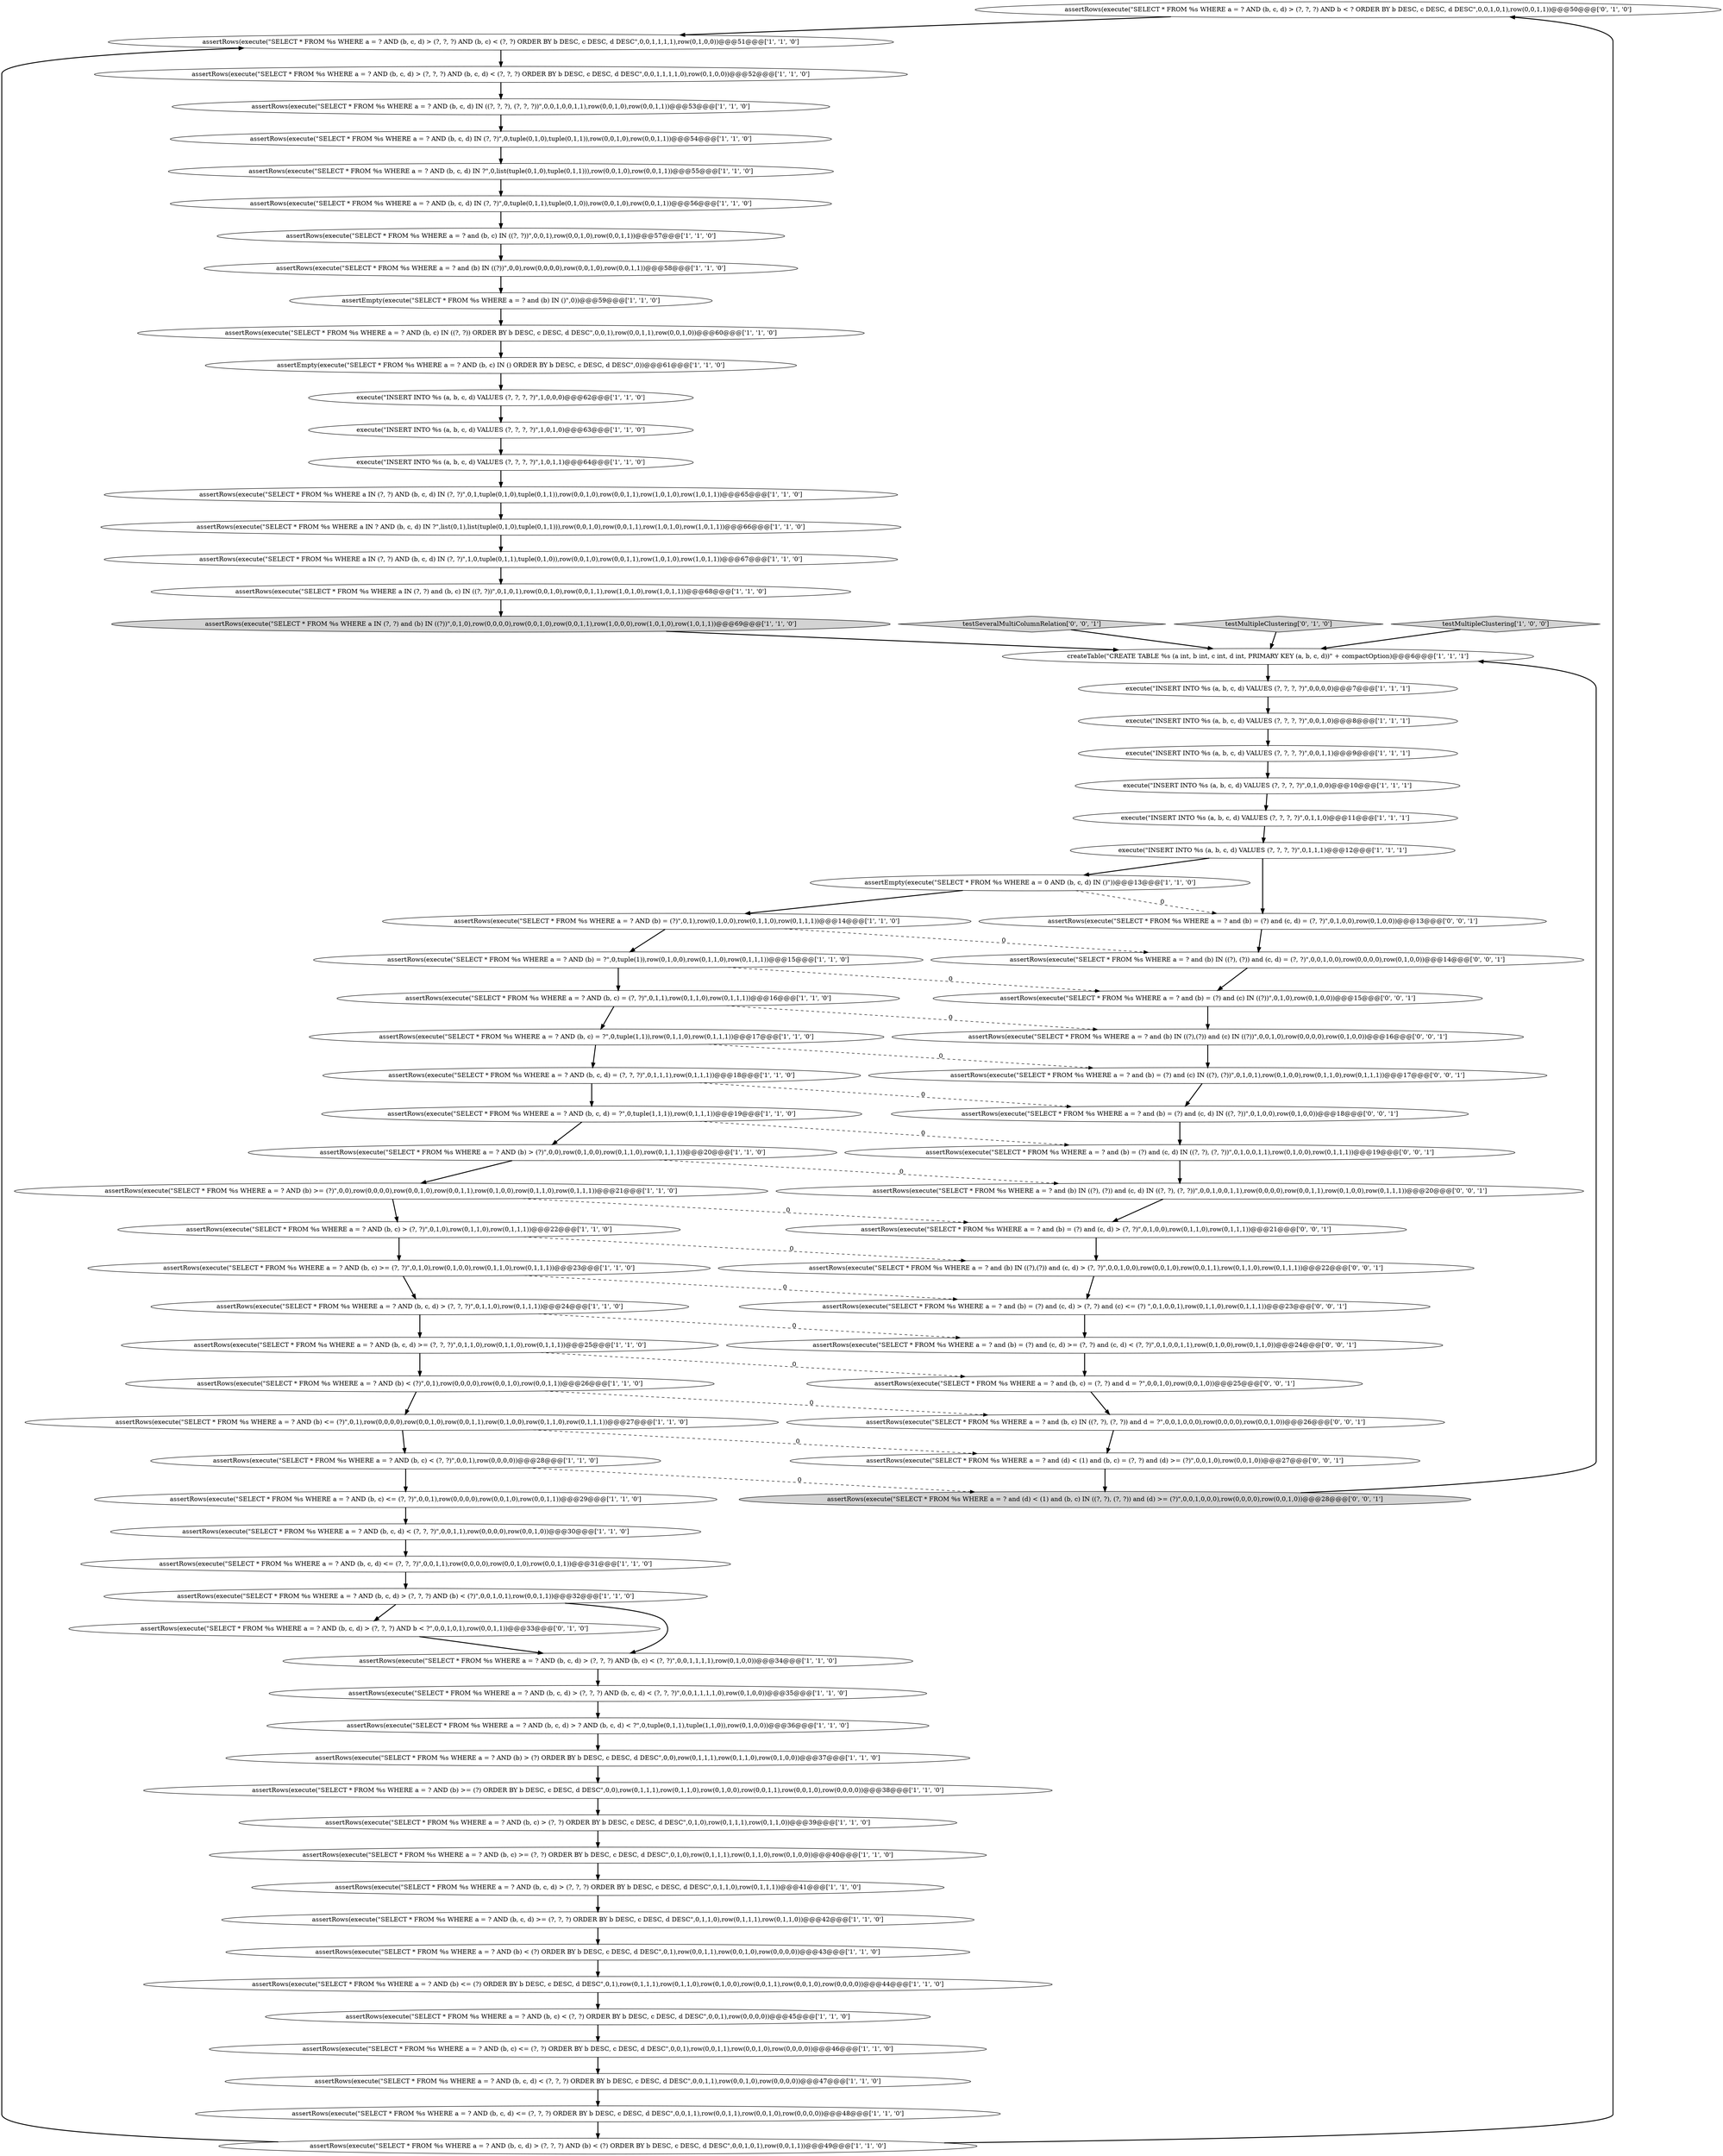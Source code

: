 digraph {
63 [style = filled, label = "assertRows(execute(\"SELECT * FROM %s WHERE a = ? AND (b, c, d) > (?, ?, ?) AND b < ? ORDER BY b DESC, c DESC, d DESC\",0,0,1,0,1),row(0,0,1,1))@@@50@@@['0', '1', '0']", fillcolor = white, shape = ellipse image = "AAA1AAABBB2BBB"];
61 [style = filled, label = "assertRows(execute(\"SELECT * FROM %s WHERE a = ? AND (b, c, d) = ?\",0,tuple(1,1,1)),row(0,1,1,1))@@@19@@@['1', '1', '0']", fillcolor = white, shape = ellipse image = "AAA0AAABBB1BBB"];
80 [style = filled, label = "assertRows(execute(\"SELECT * FROM %s WHERE a = ? and (d) < (1) and (b, c) = (?, ?) and (d) >= (?)\",0,0,1,0),row(0,0,1,0))@@@27@@@['0', '0', '1']", fillcolor = white, shape = ellipse image = "AAA0AAABBB3BBB"];
15 [style = filled, label = "execute(\"INSERT INTO %s (a, b, c, d) VALUES (?, ?, ?, ?)\",0,0,1,1)@@@9@@@['1', '1', '1']", fillcolor = white, shape = ellipse image = "AAA0AAABBB1BBB"];
72 [style = filled, label = "assertRows(execute(\"SELECT * FROM %s WHERE a = ? and (b) = (?) and (c, d) = (?, ?)\",0,1,0,0),row(0,1,0,0))@@@13@@@['0', '0', '1']", fillcolor = white, shape = ellipse image = "AAA0AAABBB3BBB"];
28 [style = filled, label = "execute(\"INSERT INTO %s (a, b, c, d) VALUES (?, ?, ?, ?)\",0,0,1,0)@@@8@@@['1', '1', '1']", fillcolor = white, shape = ellipse image = "AAA0AAABBB1BBB"];
52 [style = filled, label = "assertRows(execute(\"SELECT * FROM %s WHERE a = ? AND (b) >= (?) ORDER BY b DESC, c DESC, d DESC\",0,0),row(0,1,1,1),row(0,1,1,0),row(0,1,0,0),row(0,0,1,1),row(0,0,1,0),row(0,0,0,0))@@@38@@@['1', '1', '0']", fillcolor = white, shape = ellipse image = "AAA0AAABBB1BBB"];
29 [style = filled, label = "assertRows(execute(\"SELECT * FROM %s WHERE a = ? AND (b) >= (?)\",0,0),row(0,0,0,0),row(0,0,1,0),row(0,0,1,1),row(0,1,0,0),row(0,1,1,0),row(0,1,1,1))@@@21@@@['1', '1', '0']", fillcolor = white, shape = ellipse image = "AAA0AAABBB1BBB"];
2 [style = filled, label = "assertRows(execute(\"SELECT * FROM %s WHERE a = ? AND (b, c) > (?, ?) ORDER BY b DESC, c DESC, d DESC\",0,1,0),row(0,1,1,1),row(0,1,1,0))@@@39@@@['1', '1', '0']", fillcolor = white, shape = ellipse image = "AAA0AAABBB1BBB"];
36 [style = filled, label = "assertRows(execute(\"SELECT * FROM %s WHERE a = ? AND (b) < (?) ORDER BY b DESC, c DESC, d DESC\",0,1),row(0,0,1,1),row(0,0,1,0),row(0,0,0,0))@@@43@@@['1', '1', '0']", fillcolor = white, shape = ellipse image = "AAA0AAABBB1BBB"];
3 [style = filled, label = "assertRows(execute(\"SELECT * FROM %s WHERE a = ? AND (b) < (?)\",0,1),row(0,0,0,0),row(0,0,1,0),row(0,0,1,1))@@@26@@@['1', '1', '0']", fillcolor = white, shape = ellipse image = "AAA0AAABBB1BBB"];
44 [style = filled, label = "assertRows(execute(\"SELECT * FROM %s WHERE a = ? AND (b, c, d) > (?, ?, ?) AND (b, c, d) < (?, ?, ?)\",0,0,1,1,1,1,0),row(0,1,0,0))@@@35@@@['1', '1', '0']", fillcolor = white, shape = ellipse image = "AAA0AAABBB1BBB"];
53 [style = filled, label = "execute(\"INSERT INTO %s (a, b, c, d) VALUES (?, ?, ?, ?)\",0,1,1,0)@@@11@@@['1', '1', '1']", fillcolor = white, shape = ellipse image = "AAA0AAABBB1BBB"];
5 [style = filled, label = "execute(\"INSERT INTO %s (a, b, c, d) VALUES (?, ?, ?, ?)\",0,1,0,0)@@@10@@@['1', '1', '1']", fillcolor = white, shape = ellipse image = "AAA0AAABBB1BBB"];
54 [style = filled, label = "execute(\"INSERT INTO %s (a, b, c, d) VALUES (?, ?, ?, ?)\",1,0,0,0)@@@62@@@['1', '1', '0']", fillcolor = white, shape = ellipse image = "AAA0AAABBB1BBB"];
6 [style = filled, label = "assertRows(execute(\"SELECT * FROM %s WHERE a = ? AND (b, c, d) IN ?\",0,list(tuple(0,1,0),tuple(0,1,1))),row(0,0,1,0),row(0,0,1,1))@@@55@@@['1', '1', '0']", fillcolor = white, shape = ellipse image = "AAA0AAABBB1BBB"];
4 [style = filled, label = "assertRows(execute(\"SELECT * FROM %s WHERE a IN (?, ?) AND (b, c, d) IN (?, ?)\",0,1,tuple(0,1,0),tuple(0,1,1)),row(0,0,1,0),row(0,0,1,1),row(1,0,1,0),row(1,0,1,1))@@@65@@@['1', '1', '0']", fillcolor = white, shape = ellipse image = "AAA0AAABBB1BBB"];
42 [style = filled, label = "testMultipleClustering['1', '0', '0']", fillcolor = lightgray, shape = diamond image = "AAA0AAABBB1BBB"];
13 [style = filled, label = "assertRows(execute(\"SELECT * FROM %s WHERE a IN (?, ?) and (b, c) IN ((?, ?))\",0,1,0,1),row(0,0,1,0),row(0,0,1,1),row(1,0,1,0),row(1,0,1,1))@@@68@@@['1', '1', '0']", fillcolor = white, shape = ellipse image = "AAA0AAABBB1BBB"];
27 [style = filled, label = "assertRows(execute(\"SELECT * FROM %s WHERE a = ? AND (b, c) < (?, ?)\",0,0,1),row(0,0,0,0))@@@28@@@['1', '1', '0']", fillcolor = white, shape = ellipse image = "AAA0AAABBB1BBB"];
43 [style = filled, label = "assertEmpty(execute(\"SELECT * FROM %s WHERE a = ? AND (b, c) IN () ORDER BY b DESC, c DESC, d DESC\",0))@@@61@@@['1', '1', '0']", fillcolor = white, shape = ellipse image = "AAA0AAABBB1BBB"];
82 [style = filled, label = "assertRows(execute(\"SELECT * FROM %s WHERE a = ? and (b) IN ((?),(?)) and (c, d) > (?, ?)\",0,0,1,0,0),row(0,0,1,0),row(0,0,1,1),row(0,1,1,0),row(0,1,1,1))@@@22@@@['0', '0', '1']", fillcolor = white, shape = ellipse image = "AAA0AAABBB3BBB"];
39 [style = filled, label = "assertRows(execute(\"SELECT * FROM %s WHERE a = ? AND (b, c, d) > (?, ?, ?)\",0,1,1,0),row(0,1,1,1))@@@24@@@['1', '1', '0']", fillcolor = white, shape = ellipse image = "AAA0AAABBB1BBB"];
38 [style = filled, label = "assertRows(execute(\"SELECT * FROM %s WHERE a = ? AND (b, c) = ?\",0,tuple(1,1)),row(0,1,1,0),row(0,1,1,1))@@@17@@@['1', '1', '0']", fillcolor = white, shape = ellipse image = "AAA0AAABBB1BBB"];
58 [style = filled, label = "assertRows(execute(\"SELECT * FROM %s WHERE a = ? AND (b, c) > (?, ?)\",0,1,0),row(0,1,1,0),row(0,1,1,1))@@@22@@@['1', '1', '0']", fillcolor = white, shape = ellipse image = "AAA0AAABBB1BBB"];
65 [style = filled, label = "assertRows(execute(\"SELECT * FROM %s WHERE a = ? AND (b, c, d) > (?, ?, ?) AND b < ?\",0,0,1,0,1),row(0,0,1,1))@@@33@@@['0', '1', '0']", fillcolor = white, shape = ellipse image = "AAA1AAABBB2BBB"];
45 [style = filled, label = "assertRows(execute(\"SELECT * FROM %s WHERE a = ? AND (b, c, d) = (?, ?, ?)\",0,1,1,1),row(0,1,1,1))@@@18@@@['1', '1', '0']", fillcolor = white, shape = ellipse image = "AAA0AAABBB1BBB"];
79 [style = filled, label = "assertRows(execute(\"SELECT * FROM %s WHERE a = ? and (b) = (?) and (c, d) >= (?, ?) and (c, d) < (?, ?)\",0,1,0,0,1,1),row(0,1,0,0),row(0,1,1,0))@@@24@@@['0', '0', '1']", fillcolor = white, shape = ellipse image = "AAA0AAABBB3BBB"];
75 [style = filled, label = "assertRows(execute(\"SELECT * FROM %s WHERE a = ? and (b) IN ((?), (?)) and (c, d) = (?, ?)\",0,0,1,0,0),row(0,0,0,0),row(0,1,0,0))@@@14@@@['0', '0', '1']", fillcolor = white, shape = ellipse image = "AAA0AAABBB3BBB"];
1 [style = filled, label = "assertRows(execute(\"SELECT * FROM %s WHERE a = ? AND (b, c) >= (?, ?)\",0,1,0),row(0,1,0,0),row(0,1,1,0),row(0,1,1,1))@@@23@@@['1', '1', '0']", fillcolor = white, shape = ellipse image = "AAA0AAABBB1BBB"];
9 [style = filled, label = "createTable(\"CREATE TABLE %s (a int, b int, c int, d int, PRIMARY KEY (a, b, c, d))\" + compactOption)@@@6@@@['1', '1', '1']", fillcolor = white, shape = ellipse image = "AAA0AAABBB1BBB"];
20 [style = filled, label = "assertRows(execute(\"SELECT * FROM %s WHERE a = ? AND (b, c, d) <= (?, ?, ?)\",0,0,1,1),row(0,0,0,0),row(0,0,1,0),row(0,0,1,1))@@@31@@@['1', '1', '0']", fillcolor = white, shape = ellipse image = "AAA0AAABBB1BBB"];
32 [style = filled, label = "execute(\"INSERT INTO %s (a, b, c, d) VALUES (?, ?, ?, ?)\",0,1,1,1)@@@12@@@['1', '1', '1']", fillcolor = white, shape = ellipse image = "AAA0AAABBB1BBB"];
48 [style = filled, label = "assertRows(execute(\"SELECT * FROM %s WHERE a IN (?, ?) and (b) IN ((?))\",0,1,0),row(0,0,0,0),row(0,0,1,0),row(0,0,1,1),row(1,0,0,0),row(1,0,1,0),row(1,0,1,1))@@@69@@@['1', '1', '0']", fillcolor = lightgray, shape = ellipse image = "AAA0AAABBB1BBB"];
7 [style = filled, label = "assertRows(execute(\"SELECT * FROM %s WHERE a = ? AND (b, c, d) >= (?, ?, ?)\",0,1,1,0),row(0,1,1,0),row(0,1,1,1))@@@25@@@['1', '1', '0']", fillcolor = white, shape = ellipse image = "AAA0AAABBB1BBB"];
14 [style = filled, label = "assertRows(execute(\"SELECT * FROM %s WHERE a = ? and (b) IN ((?))\",0,0),row(0,0,0,0),row(0,0,1,0),row(0,0,1,1))@@@58@@@['1', '1', '0']", fillcolor = white, shape = ellipse image = "AAA0AAABBB1BBB"];
24 [style = filled, label = "assertRows(execute(\"SELECT * FROM %s WHERE a = ? AND (b, c, d) < (?, ?, ?)\",0,0,1,1),row(0,0,0,0),row(0,0,1,0))@@@30@@@['1', '1', '0']", fillcolor = white, shape = ellipse image = "AAA0AAABBB1BBB"];
50 [style = filled, label = "assertEmpty(execute(\"SELECT * FROM %s WHERE a = 0 AND (b, c, d) IN ()\"))@@@13@@@['1', '1', '0']", fillcolor = white, shape = ellipse image = "AAA0AAABBB1BBB"];
19 [style = filled, label = "assertRows(execute(\"SELECT * FROM %s WHERE a = ? AND (b, c, d) IN (?, ?)\",0,tuple(0,1,0),tuple(0,1,1)),row(0,0,1,0),row(0,0,1,1))@@@54@@@['1', '1', '0']", fillcolor = white, shape = ellipse image = "AAA0AAABBB1BBB"];
41 [style = filled, label = "assertRows(execute(\"SELECT * FROM %s WHERE a = ? AND (b, c, d) > (?, ?, ?) AND (b, c) < (?, ?) ORDER BY b DESC, c DESC, d DESC\",0,0,1,1,1,1),row(0,1,0,0))@@@51@@@['1', '1', '0']", fillcolor = white, shape = ellipse image = "AAA0AAABBB1BBB"];
70 [style = filled, label = "testSeveralMultiColumnRelation['0', '0', '1']", fillcolor = lightgray, shape = diamond image = "AAA0AAABBB3BBB"];
25 [style = filled, label = "assertRows(execute(\"SELECT * FROM %s WHERE a = ? AND (b, c, d) > (?, ?, ?) ORDER BY b DESC, c DESC, d DESC\",0,1,1,0),row(0,1,1,1))@@@41@@@['1', '1', '0']", fillcolor = white, shape = ellipse image = "AAA0AAABBB1BBB"];
8 [style = filled, label = "assertRows(execute(\"SELECT * FROM %s WHERE a = ? AND (b, c, d) >= (?, ?, ?) ORDER BY b DESC, c DESC, d DESC\",0,1,1,0),row(0,1,1,1),row(0,1,1,0))@@@42@@@['1', '1', '0']", fillcolor = white, shape = ellipse image = "AAA0AAABBB1BBB"];
18 [style = filled, label = "assertRows(execute(\"SELECT * FROM %s WHERE a = ? AND (b) <= (?) ORDER BY b DESC, c DESC, d DESC\",0,1),row(0,1,1,1),row(0,1,1,0),row(0,1,0,0),row(0,0,1,1),row(0,0,1,0),row(0,0,0,0))@@@44@@@['1', '1', '0']", fillcolor = white, shape = ellipse image = "AAA0AAABBB1BBB"];
49 [style = filled, label = "assertRows(execute(\"SELECT * FROM %s WHERE a = ? AND (b, c) <= (?, ?) ORDER BY b DESC, c DESC, d DESC\",0,0,1),row(0,0,1,1),row(0,0,1,0),row(0,0,0,0))@@@46@@@['1', '1', '0']", fillcolor = white, shape = ellipse image = "AAA0AAABBB1BBB"];
30 [style = filled, label = "assertRows(execute(\"SELECT * FROM %s WHERE a = ? AND (b, c) >= (?, ?) ORDER BY b DESC, c DESC, d DESC\",0,1,0),row(0,1,1,1),row(0,1,1,0),row(0,1,0,0))@@@40@@@['1', '1', '0']", fillcolor = white, shape = ellipse image = "AAA0AAABBB1BBB"];
47 [style = filled, label = "assertRows(execute(\"SELECT * FROM %s WHERE a = ? AND (b, c, d) > (?, ?, ?) AND (b) < (?) ORDER BY b DESC, c DESC, d DESC\",0,0,1,0,1),row(0,0,1,1))@@@49@@@['1', '1', '0']", fillcolor = white, shape = ellipse image = "AAA0AAABBB1BBB"];
40 [style = filled, label = "execute(\"INSERT INTO %s (a, b, c, d) VALUES (?, ?, ?, ?)\",1,0,1,0)@@@63@@@['1', '1', '0']", fillcolor = white, shape = ellipse image = "AAA0AAABBB1BBB"];
22 [style = filled, label = "assertRows(execute(\"SELECT * FROM %s WHERE a = ? AND (b, c, d) > (?, ?, ?) AND (b) < (?)\",0,0,1,0,1),row(0,0,1,1))@@@32@@@['1', '1', '0']", fillcolor = white, shape = ellipse image = "AAA0AAABBB1BBB"];
35 [style = filled, label = "assertRows(execute(\"SELECT * FROM %s WHERE a = ? AND (b, c) <= (?, ?)\",0,0,1),row(0,0,0,0),row(0,0,1,0),row(0,0,1,1))@@@29@@@['1', '1', '0']", fillcolor = white, shape = ellipse image = "AAA0AAABBB1BBB"];
77 [style = filled, label = "assertRows(execute(\"SELECT * FROM %s WHERE a = ? and (b, c) IN ((?, ?), (?, ?)) and d = ?\",0,0,1,0,0,0),row(0,0,0,0),row(0,0,1,0))@@@26@@@['0', '0', '1']", fillcolor = white, shape = ellipse image = "AAA0AAABBB3BBB"];
10 [style = filled, label = "assertRows(execute(\"SELECT * FROM %s WHERE a = ? and (b, c) IN ((?, ?))\",0,0,1),row(0,0,1,0),row(0,0,1,1))@@@57@@@['1', '1', '0']", fillcolor = white, shape = ellipse image = "AAA0AAABBB1BBB"];
0 [style = filled, label = "assertRows(execute(\"SELECT * FROM %s WHERE a = ? AND (b) > (?) ORDER BY b DESC, c DESC, d DESC\",0,0),row(0,1,1,1),row(0,1,1,0),row(0,1,0,0))@@@37@@@['1', '1', '0']", fillcolor = white, shape = ellipse image = "AAA0AAABBB1BBB"];
69 [style = filled, label = "assertRows(execute(\"SELECT * FROM %s WHERE a = ? and (b, c) = (?, ?) and d = ?\",0,0,1,0),row(0,0,1,0))@@@25@@@['0', '0', '1']", fillcolor = white, shape = ellipse image = "AAA0AAABBB3BBB"];
71 [style = filled, label = "assertRows(execute(\"SELECT * FROM %s WHERE a = ? and (b) = (?) and (c, d) IN ((?, ?), (?, ?))\",0,1,0,0,1,1),row(0,1,0,0),row(0,1,1,1))@@@19@@@['0', '0', '1']", fillcolor = white, shape = ellipse image = "AAA0AAABBB3BBB"];
26 [style = filled, label = "execute(\"INSERT INTO %s (a, b, c, d) VALUES (?, ?, ?, ?)\",0,0,0,0)@@@7@@@['1', '1', '1']", fillcolor = white, shape = ellipse image = "AAA0AAABBB1BBB"];
73 [style = filled, label = "assertRows(execute(\"SELECT * FROM %s WHERE a = ? and (b) = (?) and (c, d) > (?, ?)\",0,1,0,0),row(0,1,1,0),row(0,1,1,1))@@@21@@@['0', '0', '1']", fillcolor = white, shape = ellipse image = "AAA0AAABBB3BBB"];
76 [style = filled, label = "assertRows(execute(\"SELECT * FROM %s WHERE a = ? and (d) < (1) and (b, c) IN ((?, ?), (?, ?)) and (d) >= (?)\",0,0,1,0,0,0),row(0,0,0,0),row(0,0,1,0))@@@28@@@['0', '0', '1']", fillcolor = lightgray, shape = ellipse image = "AAA0AAABBB3BBB"];
31 [style = filled, label = "assertRows(execute(\"SELECT * FROM %s WHERE a = ? AND (b, c, d) > (?, ?, ?) AND (b, c, d) < (?, ?, ?) ORDER BY b DESC, c DESC, d DESC\",0,0,1,1,1,1,0),row(0,1,0,0))@@@52@@@['1', '1', '0']", fillcolor = white, shape = ellipse image = "AAA0AAABBB1BBB"];
81 [style = filled, label = "assertRows(execute(\"SELECT * FROM %s WHERE a = ? and (b) IN ((?),(?)) and (c) IN ((?))\",0,0,1,0),row(0,0,0,0),row(0,1,0,0))@@@16@@@['0', '0', '1']", fillcolor = white, shape = ellipse image = "AAA0AAABBB3BBB"];
34 [style = filled, label = "assertRows(execute(\"SELECT * FROM %s WHERE a = ? AND (b, c) IN ((?, ?)) ORDER BY b DESC, c DESC, d DESC\",0,0,1),row(0,0,1,1),row(0,0,1,0))@@@60@@@['1', '1', '0']", fillcolor = white, shape = ellipse image = "AAA0AAABBB1BBB"];
67 [style = filled, label = "assertRows(execute(\"SELECT * FROM %s WHERE a = ? and (b) = (?) and (c) IN ((?))\",0,1,0),row(0,1,0,0))@@@15@@@['0', '0', '1']", fillcolor = white, shape = ellipse image = "AAA0AAABBB3BBB"];
17 [style = filled, label = "assertRows(execute(\"SELECT * FROM %s WHERE a = ? AND (b, c, d) < (?, ?, ?) ORDER BY b DESC, c DESC, d DESC\",0,0,1,1),row(0,0,1,0),row(0,0,0,0))@@@47@@@['1', '1', '0']", fillcolor = white, shape = ellipse image = "AAA0AAABBB1BBB"];
33 [style = filled, label = "assertRows(execute(\"SELECT * FROM %s WHERE a = ? AND (b, c, d) > ? AND (b, c, d) < ?\",0,tuple(0,1,1),tuple(1,1,0)),row(0,1,0,0))@@@36@@@['1', '1', '0']", fillcolor = white, shape = ellipse image = "AAA0AAABBB1BBB"];
74 [style = filled, label = "assertRows(execute(\"SELECT * FROM %s WHERE a = ? and (b) = (?) and (c, d) > (?, ?) and (c) <= (?) \",0,1,0,0,1),row(0,1,1,0),row(0,1,1,1))@@@23@@@['0', '0', '1']", fillcolor = white, shape = ellipse image = "AAA0AAABBB3BBB"];
51 [style = filled, label = "assertRows(execute(\"SELECT * FROM %s WHERE a = ? AND (b, c, d) > (?, ?, ?) AND (b, c) < (?, ?)\",0,0,1,1,1,1),row(0,1,0,0))@@@34@@@['1', '1', '0']", fillcolor = white, shape = ellipse image = "AAA0AAABBB1BBB"];
55 [style = filled, label = "assertRows(execute(\"SELECT * FROM %s WHERE a = ? AND (b, c, d) IN ((?, ?, ?), (?, ?, ?))\",0,0,1,0,0,1,1),row(0,0,1,0),row(0,0,1,1))@@@53@@@['1', '1', '0']", fillcolor = white, shape = ellipse image = "AAA0AAABBB1BBB"];
64 [style = filled, label = "testMultipleClustering['0', '1', '0']", fillcolor = lightgray, shape = diamond image = "AAA0AAABBB2BBB"];
21 [style = filled, label = "assertRows(execute(\"SELECT * FROM %s WHERE a IN ? AND (b, c, d) IN ?\",list(0,1),list(tuple(0,1,0),tuple(0,1,1))),row(0,0,1,0),row(0,0,1,1),row(1,0,1,0),row(1,0,1,1))@@@66@@@['1', '1', '0']", fillcolor = white, shape = ellipse image = "AAA0AAABBB1BBB"];
23 [style = filled, label = "assertRows(execute(\"SELECT * FROM %s WHERE a = ? AND (b) <= (?)\",0,1),row(0,0,0,0),row(0,0,1,0),row(0,0,1,1),row(0,1,0,0),row(0,1,1,0),row(0,1,1,1))@@@27@@@['1', '1', '0']", fillcolor = white, shape = ellipse image = "AAA0AAABBB1BBB"];
12 [style = filled, label = "execute(\"INSERT INTO %s (a, b, c, d) VALUES (?, ?, ?, ?)\",1,0,1,1)@@@64@@@['1', '1', '0']", fillcolor = white, shape = ellipse image = "AAA0AAABBB1BBB"];
56 [style = filled, label = "assertRows(execute(\"SELECT * FROM %s WHERE a IN (?, ?) AND (b, c, d) IN (?, ?)\",1,0,tuple(0,1,1),tuple(0,1,0)),row(0,0,1,0),row(0,0,1,1),row(1,0,1,0),row(1,0,1,1))@@@67@@@['1', '1', '0']", fillcolor = white, shape = ellipse image = "AAA0AAABBB1BBB"];
66 [style = filled, label = "assertRows(execute(\"SELECT * FROM %s WHERE a = ? and (b) = (?) and (c) IN ((?), (?))\",0,1,0,1),row(0,1,0,0),row(0,1,1,0),row(0,1,1,1))@@@17@@@['0', '0', '1']", fillcolor = white, shape = ellipse image = "AAA0AAABBB3BBB"];
16 [style = filled, label = "assertRows(execute(\"SELECT * FROM %s WHERE a = ? AND (b) = ?\",0,tuple(1)),row(0,1,0,0),row(0,1,1,0),row(0,1,1,1))@@@15@@@['1', '1', '0']", fillcolor = white, shape = ellipse image = "AAA0AAABBB1BBB"];
68 [style = filled, label = "assertRows(execute(\"SELECT * FROM %s WHERE a = ? and (b) IN ((?), (?)) and (c, d) IN ((?, ?), (?, ?))\",0,0,1,0,0,1,1),row(0,0,0,0),row(0,0,1,1),row(0,1,0,0),row(0,1,1,1))@@@20@@@['0', '0', '1']", fillcolor = white, shape = ellipse image = "AAA0AAABBB3BBB"];
59 [style = filled, label = "assertRows(execute(\"SELECT * FROM %s WHERE a = ? AND (b, c) = (?, ?)\",0,1,1),row(0,1,1,0),row(0,1,1,1))@@@16@@@['1', '1', '0']", fillcolor = white, shape = ellipse image = "AAA0AAABBB1BBB"];
62 [style = filled, label = "assertRows(execute(\"SELECT * FROM %s WHERE a = ? AND (b) > (?)\",0,0),row(0,1,0,0),row(0,1,1,0),row(0,1,1,1))@@@20@@@['1', '1', '0']", fillcolor = white, shape = ellipse image = "AAA0AAABBB1BBB"];
78 [style = filled, label = "assertRows(execute(\"SELECT * FROM %s WHERE a = ? and (b) = (?) and (c, d) IN ((?, ?))\",0,1,0,0),row(0,1,0,0))@@@18@@@['0', '0', '1']", fillcolor = white, shape = ellipse image = "AAA0AAABBB3BBB"];
57 [style = filled, label = "assertRows(execute(\"SELECT * FROM %s WHERE a = ? AND (b, c) < (?, ?) ORDER BY b DESC, c DESC, d DESC\",0,0,1),row(0,0,0,0))@@@45@@@['1', '1', '0']", fillcolor = white, shape = ellipse image = "AAA0AAABBB1BBB"];
37 [style = filled, label = "assertRows(execute(\"SELECT * FROM %s WHERE a = ? AND (b, c, d) IN (?, ?)\",0,tuple(0,1,1),tuple(0,1,0)),row(0,0,1,0),row(0,0,1,1))@@@56@@@['1', '1', '0']", fillcolor = white, shape = ellipse image = "AAA0AAABBB1BBB"];
46 [style = filled, label = "assertRows(execute(\"SELECT * FROM %s WHERE a = ? AND (b, c, d) <= (?, ?, ?) ORDER BY b DESC, c DESC, d DESC\",0,0,1,1),row(0,0,1,1),row(0,0,1,0),row(0,0,0,0))@@@48@@@['1', '1', '0']", fillcolor = white, shape = ellipse image = "AAA0AAABBB1BBB"];
60 [style = filled, label = "assertRows(execute(\"SELECT * FROM %s WHERE a = ? AND (b) = (?)\",0,1),row(0,1,0,0),row(0,1,1,0),row(0,1,1,1))@@@14@@@['1', '1', '0']", fillcolor = white, shape = ellipse image = "AAA0AAABBB1BBB"];
11 [style = filled, label = "assertEmpty(execute(\"SELECT * FROM %s WHERE a = ? and (b) IN ()\",0))@@@59@@@['1', '1', '0']", fillcolor = white, shape = ellipse image = "AAA0AAABBB1BBB"];
11->34 [style = bold, label=""];
50->72 [style = dashed, label="0"];
16->59 [style = bold, label=""];
64->9 [style = bold, label=""];
43->54 [style = bold, label=""];
79->69 [style = bold, label=""];
37->10 [style = bold, label=""];
46->47 [style = bold, label=""];
19->6 [style = bold, label=""];
27->76 [style = dashed, label="0"];
22->65 [style = bold, label=""];
60->16 [style = bold, label=""];
39->79 [style = dashed, label="0"];
38->66 [style = dashed, label="0"];
6->37 [style = bold, label=""];
5->53 [style = bold, label=""];
14->11 [style = bold, label=""];
3->23 [style = bold, label=""];
36->18 [style = bold, label=""];
48->9 [style = bold, label=""];
82->74 [style = bold, label=""];
81->66 [style = bold, label=""];
68->73 [style = bold, label=""];
74->79 [style = bold, label=""];
29->58 [style = bold, label=""];
77->80 [style = bold, label=""];
9->26 [style = bold, label=""];
45->61 [style = bold, label=""];
4->21 [style = bold, label=""];
58->82 [style = dashed, label="0"];
23->27 [style = bold, label=""];
65->51 [style = bold, label=""];
32->72 [style = bold, label=""];
60->75 [style = dashed, label="0"];
13->48 [style = bold, label=""];
7->69 [style = dashed, label="0"];
47->63 [style = bold, label=""];
23->80 [style = dashed, label="0"];
1->39 [style = bold, label=""];
50->60 [style = bold, label=""];
57->49 [style = bold, label=""];
15->5 [style = bold, label=""];
71->68 [style = bold, label=""];
69->77 [style = bold, label=""];
10->14 [style = bold, label=""];
53->32 [style = bold, label=""];
59->38 [style = bold, label=""];
38->45 [style = bold, label=""];
3->77 [style = dashed, label="0"];
73->82 [style = bold, label=""];
8->36 [style = bold, label=""];
54->40 [style = bold, label=""];
16->67 [style = dashed, label="0"];
29->73 [style = dashed, label="0"];
62->68 [style = dashed, label="0"];
24->20 [style = bold, label=""];
12->4 [style = bold, label=""];
20->22 [style = bold, label=""];
61->71 [style = dashed, label="0"];
61->62 [style = bold, label=""];
70->9 [style = bold, label=""];
31->55 [style = bold, label=""];
28->15 [style = bold, label=""];
41->31 [style = bold, label=""];
56->13 [style = bold, label=""];
7->3 [style = bold, label=""];
1->74 [style = dashed, label="0"];
22->51 [style = bold, label=""];
26->28 [style = bold, label=""];
49->17 [style = bold, label=""];
76->9 [style = bold, label=""];
62->29 [style = bold, label=""];
34->43 [style = bold, label=""];
35->24 [style = bold, label=""];
21->56 [style = bold, label=""];
67->81 [style = bold, label=""];
45->78 [style = dashed, label="0"];
40->12 [style = bold, label=""];
51->44 [style = bold, label=""];
47->41 [style = bold, label=""];
80->76 [style = bold, label=""];
66->78 [style = bold, label=""];
52->2 [style = bold, label=""];
0->52 [style = bold, label=""];
78->71 [style = bold, label=""];
75->67 [style = bold, label=""];
30->25 [style = bold, label=""];
27->35 [style = bold, label=""];
39->7 [style = bold, label=""];
42->9 [style = bold, label=""];
2->30 [style = bold, label=""];
18->57 [style = bold, label=""];
25->8 [style = bold, label=""];
72->75 [style = bold, label=""];
44->33 [style = bold, label=""];
33->0 [style = bold, label=""];
32->50 [style = bold, label=""];
55->19 [style = bold, label=""];
59->81 [style = dashed, label="0"];
63->41 [style = bold, label=""];
17->46 [style = bold, label=""];
58->1 [style = bold, label=""];
}
